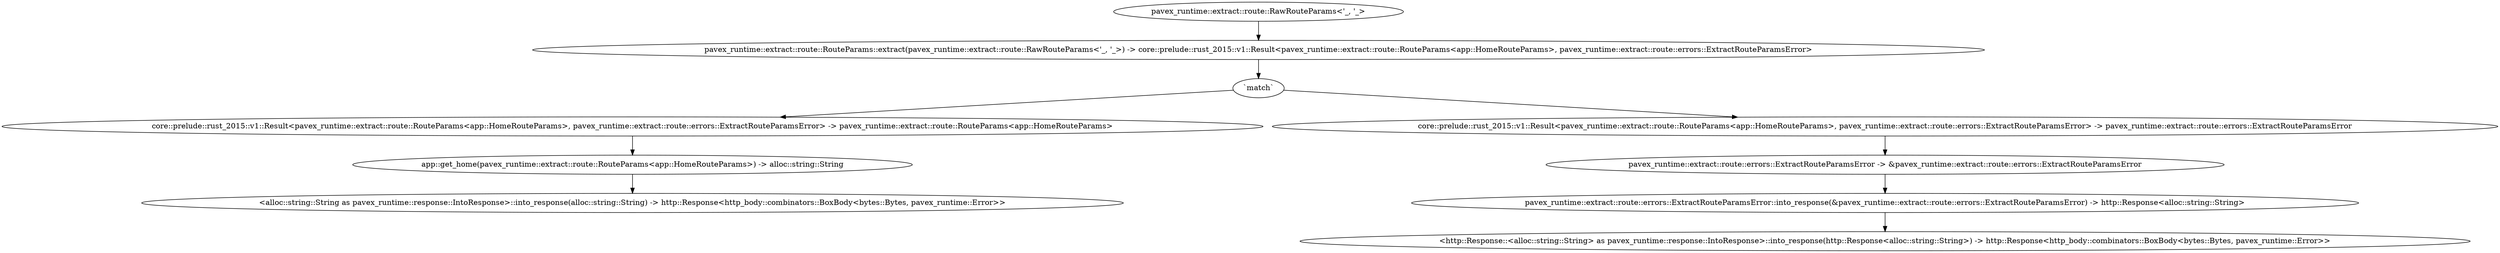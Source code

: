 digraph "GET /home/:home_id" {
    0 [ label = "app::get_home(pavex_runtime::extract::route::RouteParams<app::HomeRouteParams>) -> alloc::string::String"]
    1 [ label = "core::prelude::rust_2015::v1::Result<pavex_runtime::extract::route::RouteParams<app::HomeRouteParams>, pavex_runtime::extract::route::errors::ExtractRouteParamsError> -> pavex_runtime::extract::route::RouteParams<app::HomeRouteParams>"]
    2 [ label = "pavex_runtime::extract::route::RouteParams::extract(pavex_runtime::extract::route::RawRouteParams<'_, '_>) -> core::prelude::rust_2015::v1::Result<pavex_runtime::extract::route::RouteParams<app::HomeRouteParams>, pavex_runtime::extract::route::errors::ExtractRouteParamsError>"]
    3 [ label = "pavex_runtime::extract::route::RawRouteParams<'_, '_>"]
    4 [ label = "<alloc::string::String as pavex_runtime::response::IntoResponse>::into_response(alloc::string::String) -> http::Response<http_body::combinators::BoxBody<bytes::Bytes, pavex_runtime::Error>>"]
    5 [ label = "core::prelude::rust_2015::v1::Result<pavex_runtime::extract::route::RouteParams<app::HomeRouteParams>, pavex_runtime::extract::route::errors::ExtractRouteParamsError> -> pavex_runtime::extract::route::errors::ExtractRouteParamsError"]
    6 [ label = "pavex_runtime::extract::route::errors::ExtractRouteParamsError -> &pavex_runtime::extract::route::errors::ExtractRouteParamsError"]
    7 [ label = "pavex_runtime::extract::route::errors::ExtractRouteParamsError::into_response(&pavex_runtime::extract::route::errors::ExtractRouteParamsError) -> http::Response<alloc::string::String>"]
    8 [ label = "<http::Response::<alloc::string::String> as pavex_runtime::response::IntoResponse>::into_response(http::Response<alloc::string::String>) -> http::Response<http_body::combinators::BoxBody<bytes::Bytes, pavex_runtime::Error>>"]
    9 [ label = "`match`"]
    1 -> 0 [ ]
    9 -> 5 [ ]
    3 -> 2 [ ]
    0 -> 4 [ ]
    9 -> 1 [ ]
    5 -> 6 [ ]
    6 -> 7 [ ]
    7 -> 8 [ ]
    2 -> 9 [ ]
}
digraph "GET /home/:home_id/room/:room_id" {
    0 [ label = "app::get_room(pavex_runtime::extract::route::RouteParams<app::RoomRouteParams>) -> alloc::string::String"]
    1 [ label = "core::prelude::rust_2015::v1::Result<pavex_runtime::extract::route::RouteParams<app::RoomRouteParams>, pavex_runtime::extract::route::errors::ExtractRouteParamsError> -> pavex_runtime::extract::route::RouteParams<app::RoomRouteParams>"]
    2 [ label = "pavex_runtime::extract::route::RouteParams::extract(pavex_runtime::extract::route::RawRouteParams<'_, '_>) -> core::prelude::rust_2015::v1::Result<pavex_runtime::extract::route::RouteParams<app::RoomRouteParams>, pavex_runtime::extract::route::errors::ExtractRouteParamsError>"]
    3 [ label = "pavex_runtime::extract::route::RawRouteParams<'_, '_>"]
    4 [ label = "<alloc::string::String as pavex_runtime::response::IntoResponse>::into_response(alloc::string::String) -> http::Response<http_body::combinators::BoxBody<bytes::Bytes, pavex_runtime::Error>>"]
    5 [ label = "core::prelude::rust_2015::v1::Result<pavex_runtime::extract::route::RouteParams<app::RoomRouteParams>, pavex_runtime::extract::route::errors::ExtractRouteParamsError> -> pavex_runtime::extract::route::errors::ExtractRouteParamsError"]
    6 [ label = "pavex_runtime::extract::route::errors::ExtractRouteParamsError -> &pavex_runtime::extract::route::errors::ExtractRouteParamsError"]
    7 [ label = "pavex_runtime::extract::route::errors::ExtractRouteParamsError::into_response(&pavex_runtime::extract::route::errors::ExtractRouteParamsError) -> http::Response<alloc::string::String>"]
    8 [ label = "<http::Response::<alloc::string::String> as pavex_runtime::response::IntoResponse>::into_response(http::Response<alloc::string::String>) -> http::Response<http_body::combinators::BoxBody<bytes::Bytes, pavex_runtime::Error>>"]
    9 [ label = "`match`"]
    1 -> 0 [ ]
    9 -> 5 [ ]
    3 -> 2 [ ]
    0 -> 4 [ ]
    9 -> 1 [ ]
    5 -> 6 [ ]
    6 -> 7 [ ]
    7 -> 8 [ ]
    2 -> 9 [ ]
}
digraph "GET /town/*town" {
    0 [ label = "app::get_town(pavex_runtime::extract::route::RouteParams<app::TownRouteParams<'_>>) -> alloc::string::String"]
    1 [ label = "core::prelude::rust_2015::v1::Result<pavex_runtime::extract::route::RouteParams<app::TownRouteParams<'_>>, pavex_runtime::extract::route::errors::ExtractRouteParamsError> -> pavex_runtime::extract::route::RouteParams<app::TownRouteParams<'_>>"]
    2 [ label = "pavex_runtime::extract::route::RouteParams::extract(pavex_runtime::extract::route::RawRouteParams<'_, '_>) -> core::prelude::rust_2015::v1::Result<pavex_runtime::extract::route::RouteParams<app::TownRouteParams<'_>>, pavex_runtime::extract::route::errors::ExtractRouteParamsError>"]
    3 [ label = "pavex_runtime::extract::route::RawRouteParams<'_, '_>"]
    4 [ label = "<alloc::string::String as pavex_runtime::response::IntoResponse>::into_response(alloc::string::String) -> http::Response<http_body::combinators::BoxBody<bytes::Bytes, pavex_runtime::Error>>"]
    5 [ label = "core::prelude::rust_2015::v1::Result<pavex_runtime::extract::route::RouteParams<app::TownRouteParams<'_>>, pavex_runtime::extract::route::errors::ExtractRouteParamsError> -> pavex_runtime::extract::route::errors::ExtractRouteParamsError"]
    6 [ label = "pavex_runtime::extract::route::errors::ExtractRouteParamsError -> &pavex_runtime::extract::route::errors::ExtractRouteParamsError"]
    7 [ label = "pavex_runtime::extract::route::errors::ExtractRouteParamsError::into_response(&pavex_runtime::extract::route::errors::ExtractRouteParamsError) -> http::Response<alloc::string::String>"]
    8 [ label = "<http::Response::<alloc::string::String> as pavex_runtime::response::IntoResponse>::into_response(http::Response<alloc::string::String>) -> http::Response<http_body::combinators::BoxBody<bytes::Bytes, pavex_runtime::Error>>"]
    9 [ label = "`match`"]
    1 -> 0 [ ]
    9 -> 5 [ ]
    3 -> 2 [ ]
    0 -> 4 [ ]
    9 -> 1 [ ]
    5 -> 6 [ ]
    6 -> 7 [ ]
    7 -> 8 [ ]
    2 -> 9 [ ]
}
digraph app_state {
    0 [ label = "crate::ApplicationState() -> crate::ApplicationState"]
}